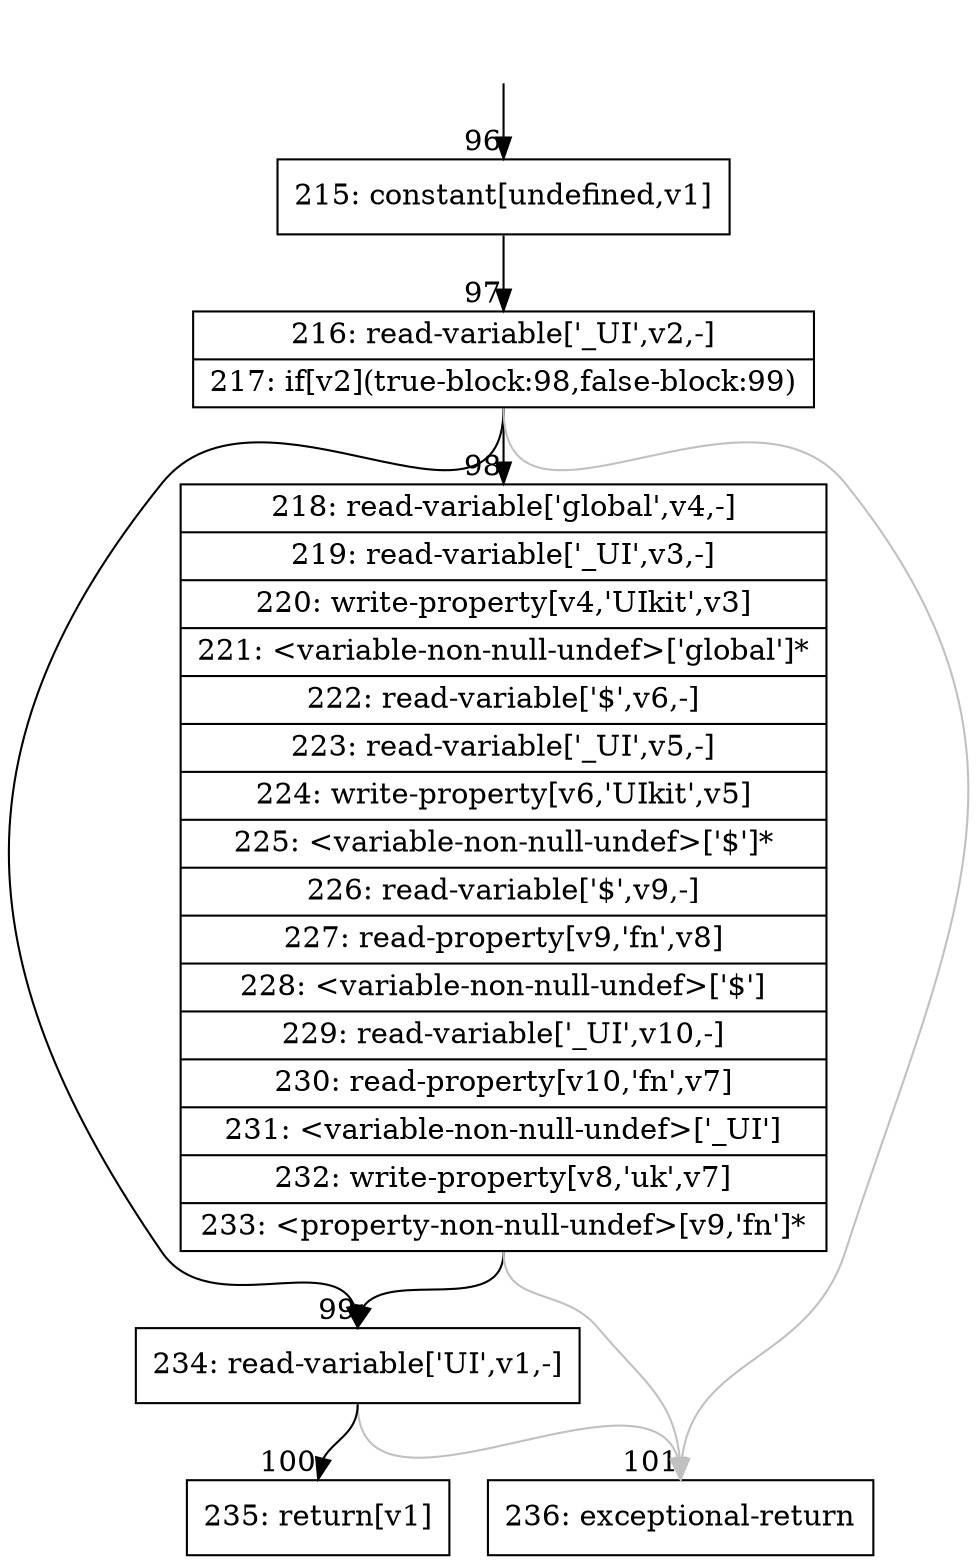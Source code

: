 digraph {
rankdir="TD"
BB_entry6[shape=none,label=""];
BB_entry6 -> BB96 [tailport=s, headport=n, headlabel="    96"]
BB96 [shape=record label="{215: constant[undefined,v1]}" ] 
BB96 -> BB97 [tailport=s, headport=n, headlabel="      97"]
BB97 [shape=record label="{216: read-variable['_UI',v2,-]|217: if[v2](true-block:98,false-block:99)}" ] 
BB97 -> BB98 [tailport=s, headport=n, headlabel="      98"]
BB97 -> BB99 [tailport=s, headport=n, headlabel="      99"]
BB97 -> BB101 [tailport=s, headport=n, color=gray, headlabel="      101"]
BB98 [shape=record label="{218: read-variable['global',v4,-]|219: read-variable['_UI',v3,-]|220: write-property[v4,'UIkit',v3]|221: \<variable-non-null-undef\>['global']*|222: read-variable['$',v6,-]|223: read-variable['_UI',v5,-]|224: write-property[v6,'UIkit',v5]|225: \<variable-non-null-undef\>['$']*|226: read-variable['$',v9,-]|227: read-property[v9,'fn',v8]|228: \<variable-non-null-undef\>['$']|229: read-variable['_UI',v10,-]|230: read-property[v10,'fn',v7]|231: \<variable-non-null-undef\>['_UI']|232: write-property[v8,'uk',v7]|233: \<property-non-null-undef\>[v9,'fn']*}" ] 
BB98 -> BB99 [tailport=s, headport=n]
BB98 -> BB101 [tailport=s, headport=n, color=gray]
BB99 [shape=record label="{234: read-variable['UI',v1,-]}" ] 
BB99 -> BB100 [tailport=s, headport=n, headlabel="      100"]
BB99 -> BB101 [tailport=s, headport=n, color=gray]
BB100 [shape=record label="{235: return[v1]}" ] 
BB101 [shape=record label="{236: exceptional-return}" ] 
//#$~ 56
}
